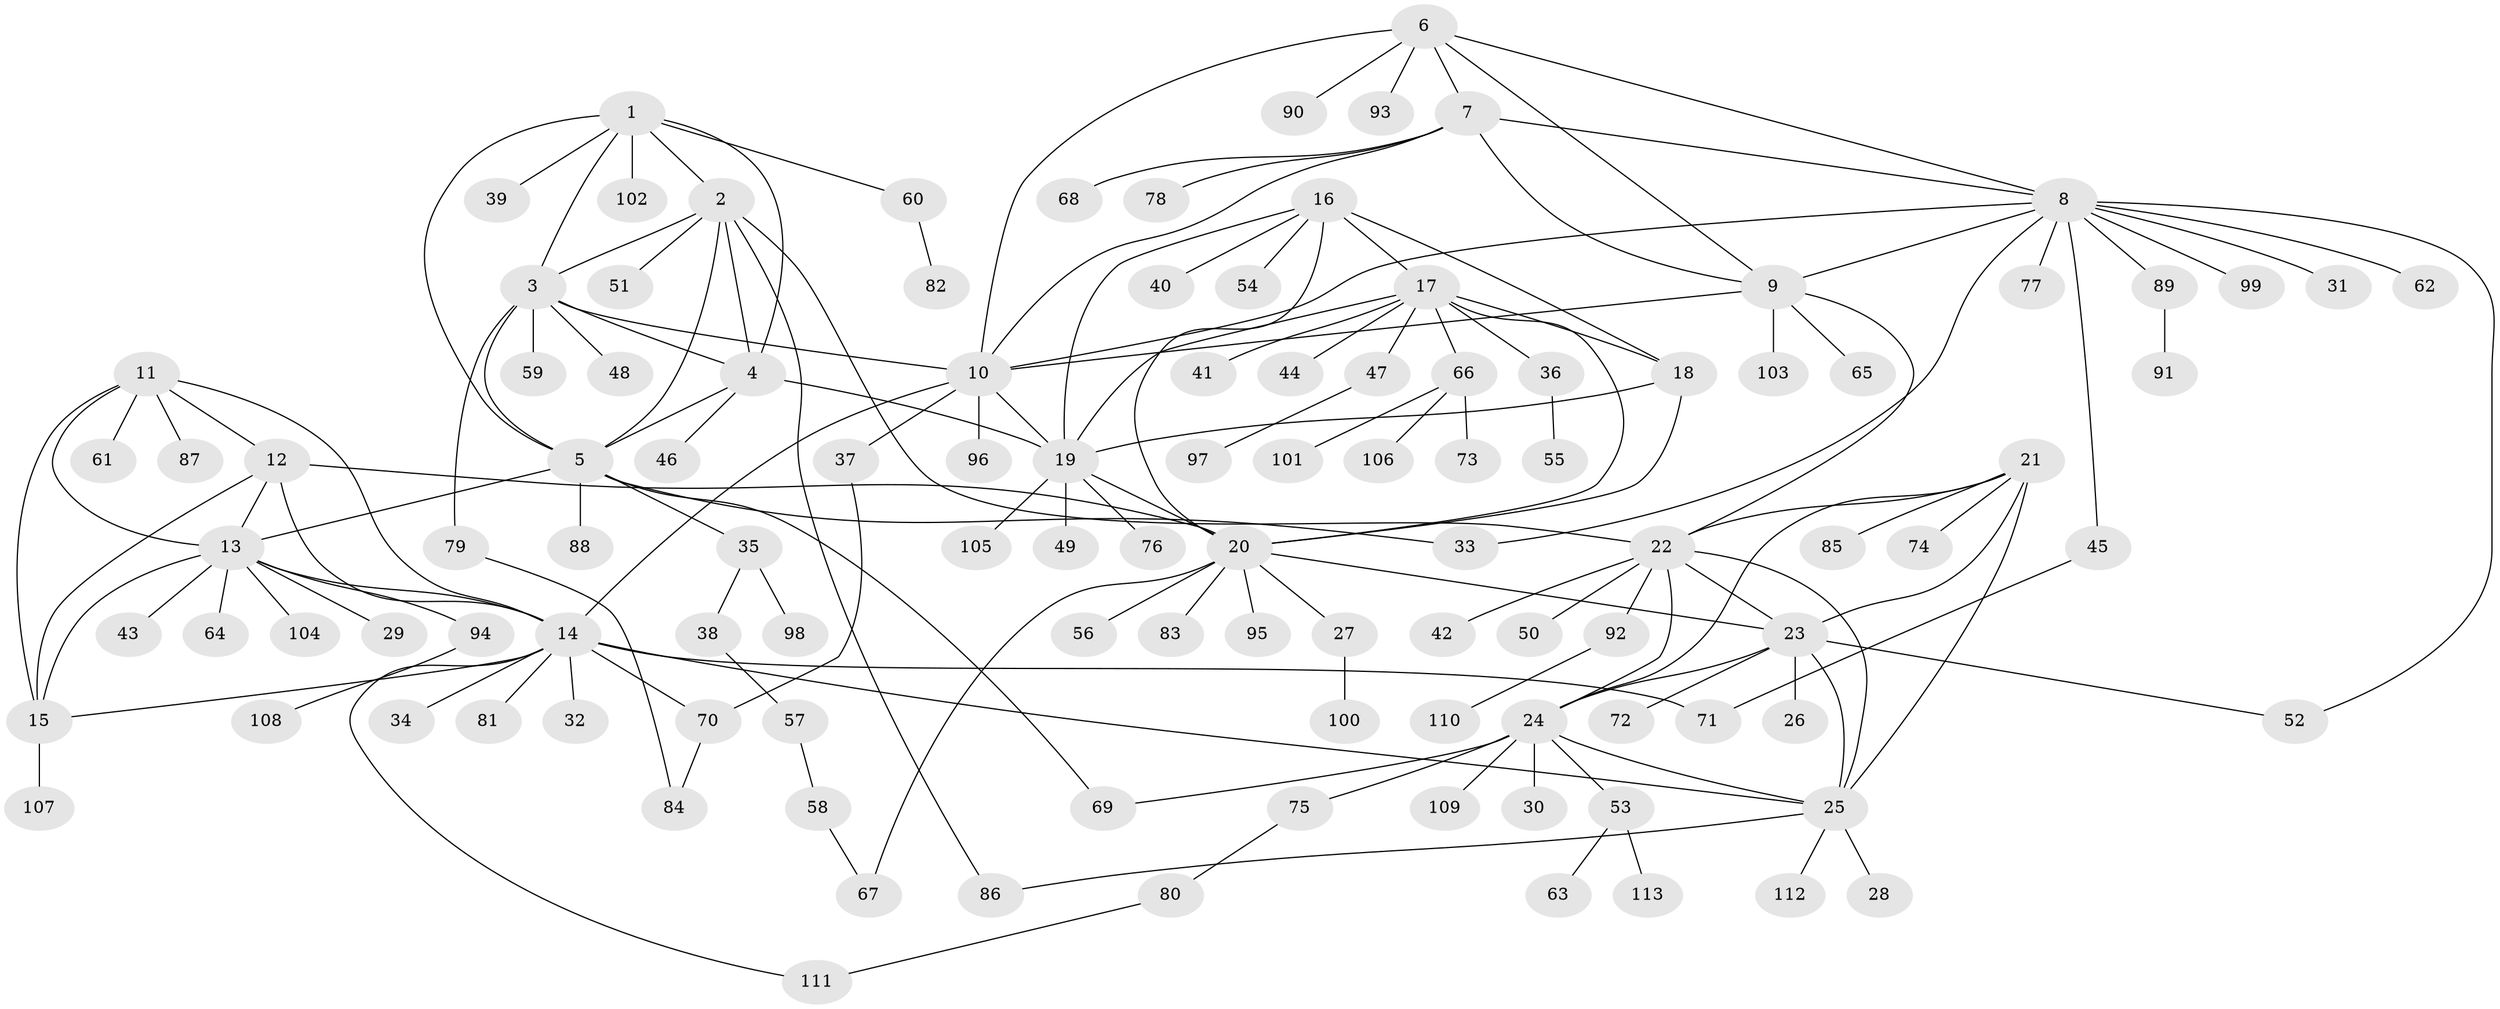 // Generated by graph-tools (version 1.1) at 2025/16/03/09/25 04:16:03]
// undirected, 113 vertices, 157 edges
graph export_dot {
graph [start="1"]
  node [color=gray90,style=filled];
  1;
  2;
  3;
  4;
  5;
  6;
  7;
  8;
  9;
  10;
  11;
  12;
  13;
  14;
  15;
  16;
  17;
  18;
  19;
  20;
  21;
  22;
  23;
  24;
  25;
  26;
  27;
  28;
  29;
  30;
  31;
  32;
  33;
  34;
  35;
  36;
  37;
  38;
  39;
  40;
  41;
  42;
  43;
  44;
  45;
  46;
  47;
  48;
  49;
  50;
  51;
  52;
  53;
  54;
  55;
  56;
  57;
  58;
  59;
  60;
  61;
  62;
  63;
  64;
  65;
  66;
  67;
  68;
  69;
  70;
  71;
  72;
  73;
  74;
  75;
  76;
  77;
  78;
  79;
  80;
  81;
  82;
  83;
  84;
  85;
  86;
  87;
  88;
  89;
  90;
  91;
  92;
  93;
  94;
  95;
  96;
  97;
  98;
  99;
  100;
  101;
  102;
  103;
  104;
  105;
  106;
  107;
  108;
  109;
  110;
  111;
  112;
  113;
  1 -- 2;
  1 -- 3;
  1 -- 4;
  1 -- 5;
  1 -- 39;
  1 -- 60;
  1 -- 102;
  2 -- 3;
  2 -- 4;
  2 -- 5;
  2 -- 22;
  2 -- 51;
  2 -- 86;
  3 -- 4;
  3 -- 5;
  3 -- 10;
  3 -- 48;
  3 -- 59;
  3 -- 79;
  4 -- 5;
  4 -- 19;
  4 -- 46;
  5 -- 13;
  5 -- 33;
  5 -- 35;
  5 -- 69;
  5 -- 88;
  6 -- 7;
  6 -- 8;
  6 -- 9;
  6 -- 10;
  6 -- 90;
  6 -- 93;
  7 -- 8;
  7 -- 9;
  7 -- 10;
  7 -- 68;
  7 -- 78;
  8 -- 9;
  8 -- 10;
  8 -- 31;
  8 -- 33;
  8 -- 45;
  8 -- 52;
  8 -- 62;
  8 -- 77;
  8 -- 89;
  8 -- 99;
  9 -- 10;
  9 -- 22;
  9 -- 65;
  9 -- 103;
  10 -- 14;
  10 -- 19;
  10 -- 37;
  10 -- 96;
  11 -- 12;
  11 -- 13;
  11 -- 14;
  11 -- 15;
  11 -- 61;
  11 -- 87;
  12 -- 13;
  12 -- 14;
  12 -- 15;
  12 -- 20;
  13 -- 14;
  13 -- 15;
  13 -- 29;
  13 -- 43;
  13 -- 64;
  13 -- 94;
  13 -- 104;
  14 -- 15;
  14 -- 25;
  14 -- 32;
  14 -- 34;
  14 -- 70;
  14 -- 71;
  14 -- 81;
  14 -- 111;
  15 -- 107;
  16 -- 17;
  16 -- 18;
  16 -- 19;
  16 -- 20;
  16 -- 40;
  16 -- 54;
  17 -- 18;
  17 -- 19;
  17 -- 20;
  17 -- 36;
  17 -- 41;
  17 -- 44;
  17 -- 47;
  17 -- 66;
  18 -- 19;
  18 -- 20;
  19 -- 20;
  19 -- 49;
  19 -- 76;
  19 -- 105;
  20 -- 23;
  20 -- 27;
  20 -- 56;
  20 -- 67;
  20 -- 83;
  20 -- 95;
  21 -- 22;
  21 -- 23;
  21 -- 24;
  21 -- 25;
  21 -- 74;
  21 -- 85;
  22 -- 23;
  22 -- 24;
  22 -- 25;
  22 -- 42;
  22 -- 50;
  22 -- 92;
  23 -- 24;
  23 -- 25;
  23 -- 26;
  23 -- 52;
  23 -- 72;
  24 -- 25;
  24 -- 30;
  24 -- 53;
  24 -- 69;
  24 -- 75;
  24 -- 109;
  25 -- 28;
  25 -- 86;
  25 -- 112;
  27 -- 100;
  35 -- 38;
  35 -- 98;
  36 -- 55;
  37 -- 70;
  38 -- 57;
  45 -- 71;
  47 -- 97;
  53 -- 63;
  53 -- 113;
  57 -- 58;
  58 -- 67;
  60 -- 82;
  66 -- 73;
  66 -- 101;
  66 -- 106;
  70 -- 84;
  75 -- 80;
  79 -- 84;
  80 -- 111;
  89 -- 91;
  92 -- 110;
  94 -- 108;
}
